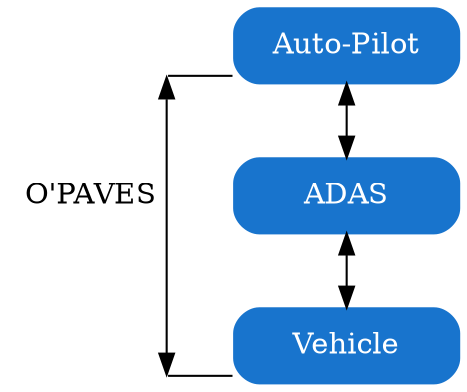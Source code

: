 digraph {
    bgcolor=transparent
    layout=neato

    node    [shape=box, style="rounded,filled", color=dodgerblue3, fontcolor=white]

    pilot   [pos="0,0!",  width=1.5, label="Auto-Pilot"];
    adas    [pos="0,-1!", width=1.5, label="ADAS"];
    vehicle [pos="0,-2!", width=1.5, label="Vehicle"];

    opaves  [pos="-1.7,-1!", label="O'PAVES", fontcolor=black, style="", shape=plaintext];

    //  Define hidden nodes
    node [label="", shape=plaintext, width=0.01, height=0.01, style=""];

    hidden1 [pos="-0.75,-0.2!"];
    hidden2 [pos="-1.2,-0.2!"];
    hidden3 [pos="-0.75,-2.2!"];
    hidden4 [pos="-1.2,-2.2!"];

    edge [color=black]

    pilot -> adas[dir=both]
    adas -> vehicle [dir=both]

    hidden1 -> hidden2[dir=none]
    hidden3 -> hidden4[dir=none]
    hidden4 -> hidden2[dir=both]
}



